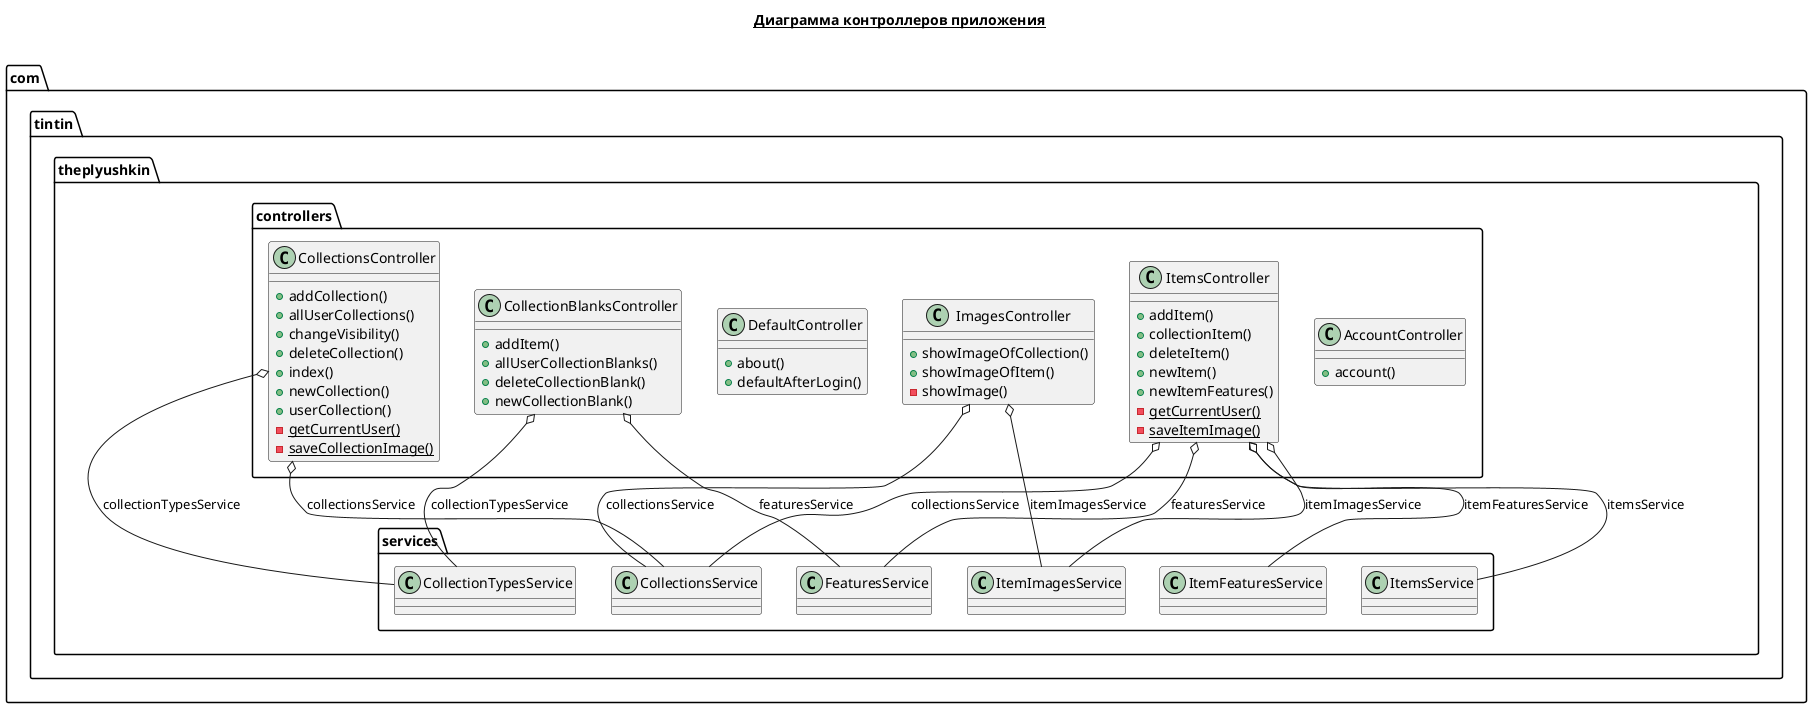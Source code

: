 @startuml

title __Диаграмма контроллеров приложения__\n

  namespace com.tintin.theplyushkin {
    namespace controllers {
      class com.tintin.theplyushkin.controllers.AccountController {
          + account()
      }
    }
  }
  

  namespace com.tintin.theplyushkin {
    namespace controllers {
      class com.tintin.theplyushkin.controllers.CollectionBlanksController {
          + addItem()
          + allUserCollectionBlanks()
          + deleteCollectionBlank()
          + newCollectionBlank()
      }
    }
  }
  

  namespace com.tintin.theplyushkin {
    namespace controllers {
      class com.tintin.theplyushkin.controllers.CollectionsController {
          + addCollection()
          + allUserCollections()
          + changeVisibility()
          + deleteCollection()
          + index()
          + newCollection()
          + userCollection()
          {static} - getCurrentUser()
          {static} - saveCollectionImage()
      }
    }
  }
  

  namespace com.tintin.theplyushkin {
    namespace controllers {
      class com.tintin.theplyushkin.controllers.DefaultController {
          + about()
          + defaultAfterLogin()
      }
    }
  }
  

  namespace com.tintin.theplyushkin {
    namespace controllers {
      class com.tintin.theplyushkin.controllers.ImagesController {
          + showImageOfCollection()
          + showImageOfItem()
          - showImage()
      }
    }
  }
  

  namespace com.tintin.theplyushkin {
    namespace controllers {
      class com.tintin.theplyushkin.controllers.ItemsController {
          + addItem()
          + collectionItem()
          + deleteItem()
          + newItem()
          + newItemFeatures()
          {static} - getCurrentUser()
          {static} - saveItemImage()
      }
    }
  }
  

  com.tintin.theplyushkin.controllers.CollectionBlanksController o-- com.tintin.theplyushkin.services.CollectionTypesService : collectionTypesService
  com.tintin.theplyushkin.controllers.CollectionBlanksController o-- com.tintin.theplyushkin.services.FeaturesService : featuresService
  com.tintin.theplyushkin.controllers.CollectionsController o-- com.tintin.theplyushkin.services.CollectionTypesService : collectionTypesService
  com.tintin.theplyushkin.controllers.CollectionsController o-- com.tintin.theplyushkin.services.CollectionsService : collectionsService
  com.tintin.theplyushkin.controllers.ImagesController o-- com.tintin.theplyushkin.services.CollectionsService : collectionsService
  com.tintin.theplyushkin.controllers.ImagesController o-- com.tintin.theplyushkin.services.ItemImagesService : itemImagesService
  com.tintin.theplyushkin.controllers.ItemsController o-- com.tintin.theplyushkin.services.CollectionsService : collectionsService
  com.tintin.theplyushkin.controllers.ItemsController o-- com.tintin.theplyushkin.services.FeaturesService : featuresService
  com.tintin.theplyushkin.controllers.ItemsController o-- com.tintin.theplyushkin.services.ItemFeaturesService : itemFeaturesService
  com.tintin.theplyushkin.controllers.ItemsController o-- com.tintin.theplyushkin.services.ItemImagesService : itemImagesService
  com.tintin.theplyushkin.controllers.ItemsController o-- com.tintin.theplyushkin.services.ItemsService : itemsService


@enduml
